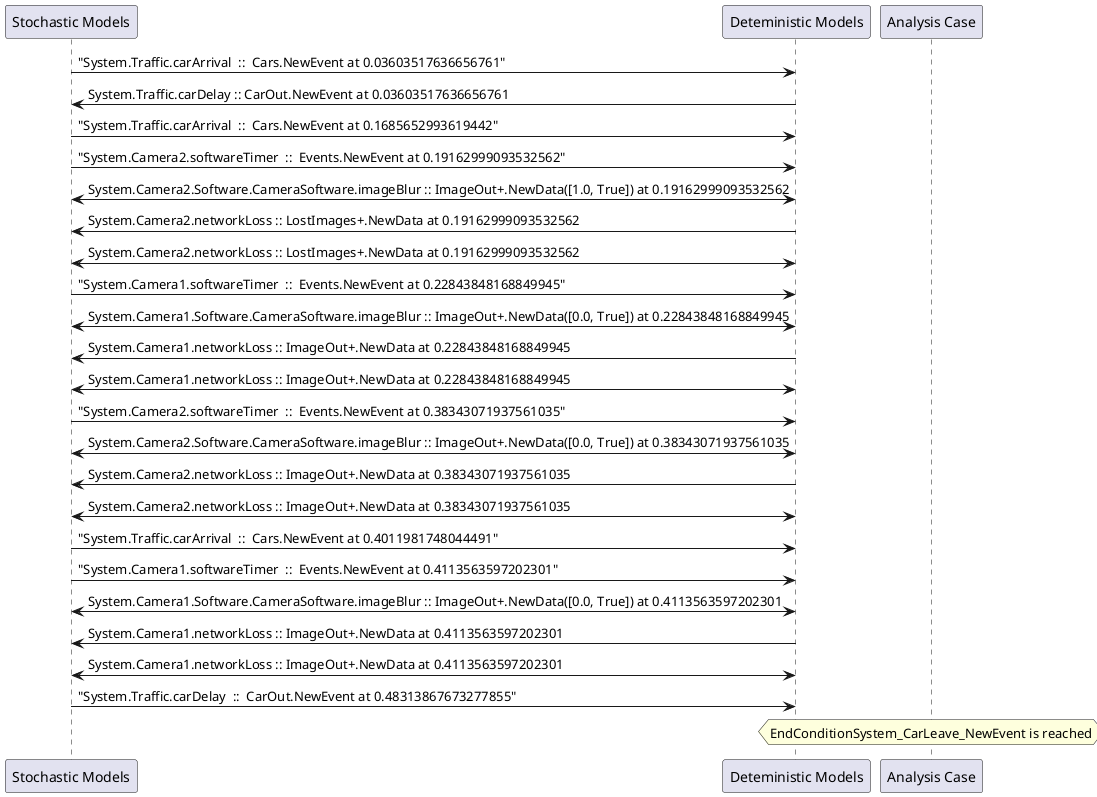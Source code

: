 
	@startuml
	participant "Stochastic Models" as stochmodel
	participant "Deteministic Models" as detmodel
	participant "Analysis Case" as analysis
	{2909_stop} stochmodel -> detmodel : "System.Traffic.carArrival  ::  Cars.NewEvent at 0.03603517636656761"
{2923_start} detmodel -> stochmodel : System.Traffic.carDelay :: CarOut.NewEvent at 0.03603517636656761
{2910_stop} stochmodel -> detmodel : "System.Traffic.carArrival  ::  Cars.NewEvent at 0.1685652993619442"
{2894_stop} stochmodel -> detmodel : "System.Camera2.softwareTimer  ::  Events.NewEvent at 0.19162999093532562"
detmodel <-> stochmodel : System.Camera2.Software.CameraSoftware.imageBlur :: ImageOut+.NewData([1.0, True]) at 0.19162999093532562
detmodel -> stochmodel : System.Camera2.networkLoss :: LostImages+.NewData at 0.19162999093532562
detmodel <-> stochmodel : System.Camera2.networkLoss :: LostImages+.NewData at 0.19162999093532562
{2879_stop} stochmodel -> detmodel : "System.Camera1.softwareTimer  ::  Events.NewEvent at 0.22843848168849945"
detmodel <-> stochmodel : System.Camera1.Software.CameraSoftware.imageBlur :: ImageOut+.NewData([0.0, True]) at 0.22843848168849945
detmodel -> stochmodel : System.Camera1.networkLoss :: ImageOut+.NewData at 0.22843848168849945
detmodel <-> stochmodel : System.Camera1.networkLoss :: ImageOut+.NewData at 0.22843848168849945
{2895_stop} stochmodel -> detmodel : "System.Camera2.softwareTimer  ::  Events.NewEvent at 0.38343071937561035"
detmodel <-> stochmodel : System.Camera2.Software.CameraSoftware.imageBlur :: ImageOut+.NewData([0.0, True]) at 0.38343071937561035
detmodel -> stochmodel : System.Camera2.networkLoss :: ImageOut+.NewData at 0.38343071937561035
detmodel <-> stochmodel : System.Camera2.networkLoss :: ImageOut+.NewData at 0.38343071937561035
{2911_stop} stochmodel -> detmodel : "System.Traffic.carArrival  ::  Cars.NewEvent at 0.4011981748044491"
{2880_stop} stochmodel -> detmodel : "System.Camera1.softwareTimer  ::  Events.NewEvent at 0.4113563597202301"
detmodel <-> stochmodel : System.Camera1.Software.CameraSoftware.imageBlur :: ImageOut+.NewData([0.0, True]) at 0.4113563597202301
detmodel -> stochmodel : System.Camera1.networkLoss :: ImageOut+.NewData at 0.4113563597202301
detmodel <-> stochmodel : System.Camera1.networkLoss :: ImageOut+.NewData at 0.4113563597202301
{2923_stop} stochmodel -> detmodel : "System.Traffic.carDelay  ::  CarOut.NewEvent at 0.48313867673277855"
{2923_start} <-> {2923_stop} : delay
hnote over analysis 
EndConditionSystem_CarLeave_NewEvent is reached
endnote
@enduml